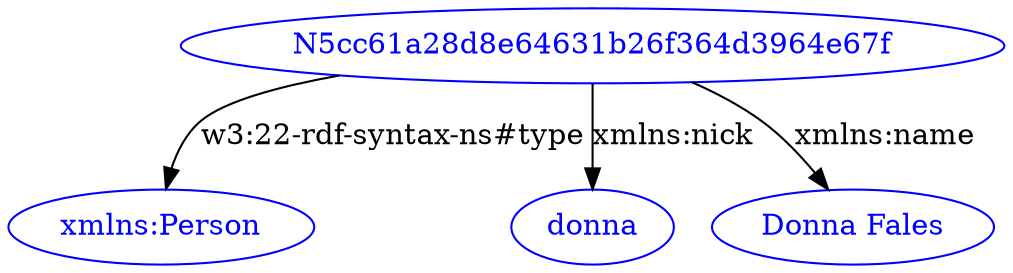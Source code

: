 // Test_a1
digraph {
	"edad36da-6d9b-11e9-85a1-20689dd700af" [label=N5cc61a28d8e64631b26f364d3964e67f color=blue fontcolor=blue]
	"edad3afe-6d9b-11e9-85a1-20689dd700af" [label="xmlns:Person" color=blue fontcolor=blue]
	"edad3dce-6d9b-11e9-85a1-20689dd700af" [label=donna color=blue fontcolor=blue]
	"edad37d4-6d9b-11e9-85a1-20689dd700af" [label="Donna Fales" color=blue fontcolor=blue]
	"edad36da-6d9b-11e9-85a1-20689dd700af" -> "edad3afe-6d9b-11e9-85a1-20689dd700af" [label="w3:22-rdf-syntax-ns#type"]
	"edad36da-6d9b-11e9-85a1-20689dd700af" -> "edad37d4-6d9b-11e9-85a1-20689dd700af" [label="xmlns:name"]
	"edad36da-6d9b-11e9-85a1-20689dd700af" -> "edad3dce-6d9b-11e9-85a1-20689dd700af" [label="xmlns:nick"]
}
